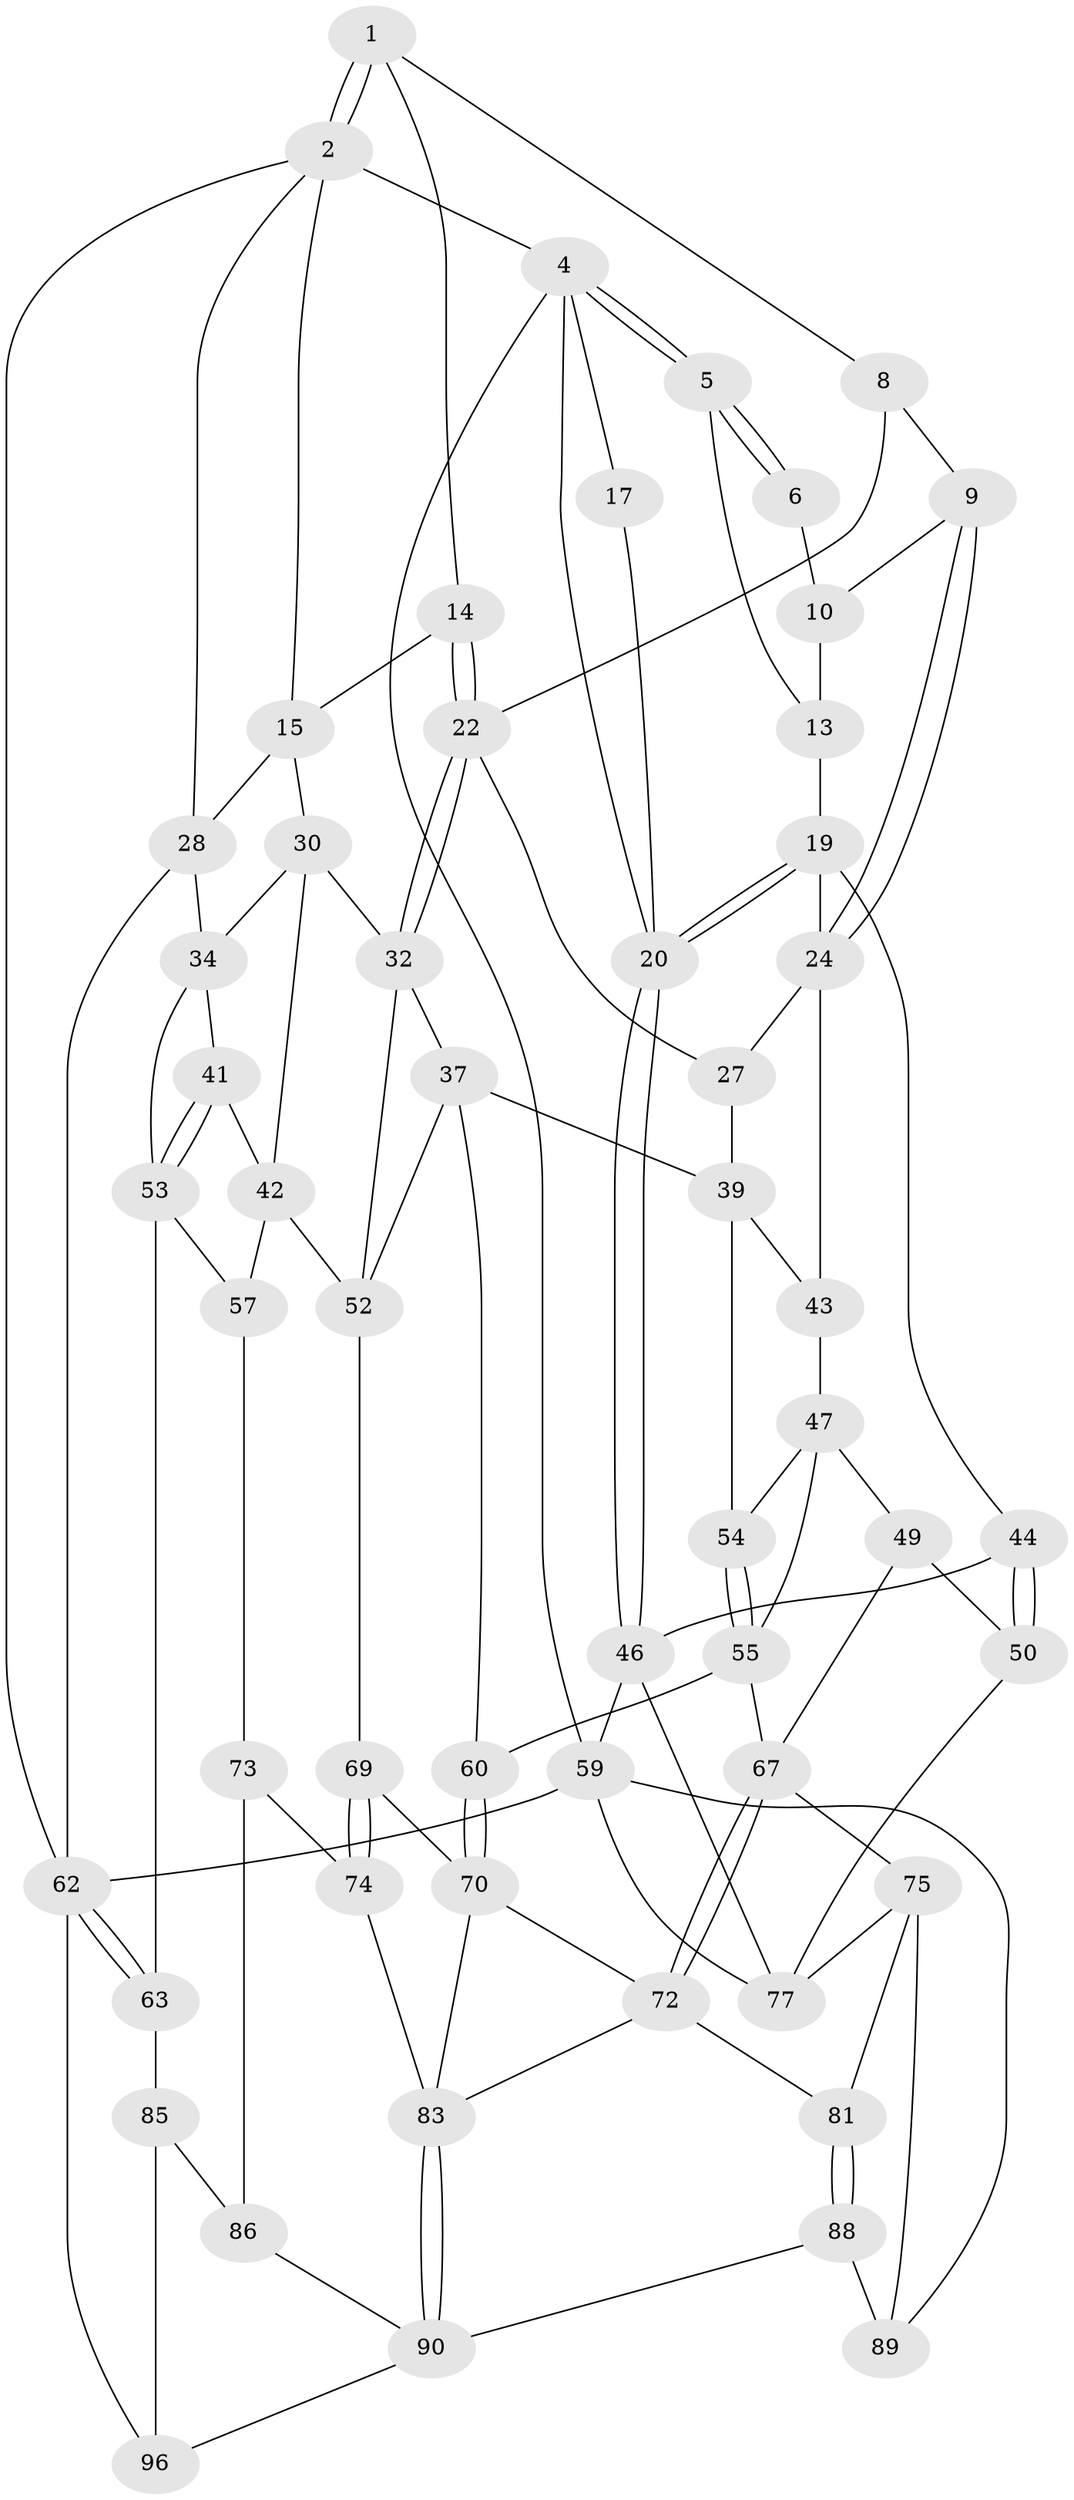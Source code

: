// original degree distribution, {3: 0.03125, 5: 0.5729166666666666, 6: 0.19791666666666666, 4: 0.19791666666666666}
// Generated by graph-tools (version 1.1) at 2025/42/03/06/25 10:42:28]
// undirected, 56 vertices, 116 edges
graph export_dot {
graph [start="1"]
  node [color=gray90,style=filled];
  1 [pos="+0.4554732939467636+0",super="+7"];
  2 [pos="+1+0",super="+3"];
  4 [pos="+0+0",super="+16"];
  5 [pos="+0+0",super="+12"];
  6 [pos="+0.273661977882725+0"];
  8 [pos="+0.3631136660693971+0.18692292102221825"];
  9 [pos="+0.310652211537775+0.20283940555006053"];
  10 [pos="+0.2918535702346612+0.19827767899067952",super="+11"];
  13 [pos="+0.11029986970342619+0.16255972263523571",super="+18"];
  14 [pos="+0.6522755248719381+0.2306726110278271"];
  15 [pos="+0.7490820705214868+0.19512483561466787",super="+29"];
  17 [pos="+0.08078099941516326+0.1678247202580221"];
  19 [pos="+0.14567094613435239+0.27468394471114976",super="+26"];
  20 [pos="+0+0.44423243227937104",super="+21"];
  22 [pos="+0.5873820874648185+0.33067201467725066",super="+23"];
  24 [pos="+0.34704621891971216+0.3300108476297963",super="+25"];
  27 [pos="+0.5007520863419801+0.38753660221349795"];
  28 [pos="+1+0.3391188832881916",super="+33"];
  30 [pos="+0.8470937871508621+0.3490158970215026",super="+31"];
  32 [pos="+0.6867908618842572+0.4756304932312514",super="+36"];
  34 [pos="+0.9883422546654276+0.5277468413135218",super="+35"];
  37 [pos="+0.5073940527760261+0.5974227087500299",super="+38"];
  39 [pos="+0.4778420599971318+0.5630552132909351",super="+40"];
  41 [pos="+0.7522946652850135+0.5066644528112607"];
  42 [pos="+0.7329601008608528+0.5100225182889027",super="+51"];
  43 [pos="+0.3346232199745372+0.4953196144318241"];
  44 [pos="+0.15261823643206412+0.5092637047974674",super="+45"];
  46 [pos="+0+0.4545275717388549",super="+58"];
  47 [pos="+0.3226667697487449+0.5303553927367758",super="+48"];
  49 [pos="+0.25014715849340613+0.6415181279715823"];
  50 [pos="+0.2005551941590867+0.6308559990199671",super="+65"];
  52 [pos="+0.6720403859457811+0.6609409093233478",super="+66"];
  53 [pos="+0.9067264462056315+0.581916000341094",super="+56"];
  54 [pos="+0.3650595596934222+0.5920656565207086"];
  55 [pos="+0.38438574186959956+0.650087624942835",super="+61"];
  57 [pos="+0.7605589621631056+0.6914019083152397"];
  59 [pos="+0+1",super="+94"];
  60 [pos="+0.48418842791054845+0.6016444388075651"];
  62 [pos="+1+0.800059771788241",super="+79"];
  63 [pos="+1+0.8058382322341019",super="+64"];
  67 [pos="+0.38306008930604607+0.7238610932330769",super="+68"];
  69 [pos="+0.5753838135224615+0.7482558090664185"];
  70 [pos="+0.49257739886513424+0.7546210236910894",super="+71"];
  72 [pos="+0.39181144321282996+0.7469523293939435",super="+80"];
  73 [pos="+0.7349477829222385+0.7236036688611686",super="+87"];
  74 [pos="+0.6079046870264467+0.7782979494717298",super="+82"];
  75 [pos="+0.2592340589315018+0.7867664410610608",super="+76"];
  77 [pos="+0.1387923878926368+0.8258730134136028",super="+78"];
  81 [pos="+0.335905809780448+0.8176717962947836"];
  83 [pos="+0.543723185613087+1",super="+84"];
  85 [pos="+0.8798864104996893+0.7824752593396713",super="+92"];
  86 [pos="+0.7554713402393123+0.9022198757536728"];
  88 [pos="+0.333804560448946+0.8860369679592004",super="+91"];
  89 [pos="+0.2329725941157731+0.882367850112004",super="+93"];
  90 [pos="+0.5463600300787931+1",super="+95"];
  96 [pos="+0.7063204808232406+1"];
  1 -- 2;
  1 -- 2;
  1 -- 8;
  1 -- 14;
  2 -- 15;
  2 -- 4;
  2 -- 28;
  2 -- 62;
  4 -- 5;
  4 -- 5;
  4 -- 59;
  4 -- 17;
  4 -- 20;
  5 -- 6;
  5 -- 6;
  5 -- 13;
  6 -- 10;
  8 -- 9;
  8 -- 22;
  9 -- 10;
  9 -- 24;
  9 -- 24;
  10 -- 13 [weight=2];
  13 -- 19;
  14 -- 15;
  14 -- 22;
  14 -- 22;
  15 -- 28;
  15 -- 30;
  17 -- 20;
  19 -- 20;
  19 -- 20;
  19 -- 24;
  19 -- 44;
  20 -- 46;
  20 -- 46;
  22 -- 32;
  22 -- 32;
  22 -- 27;
  24 -- 27;
  24 -- 43;
  27 -- 39;
  28 -- 34;
  28 -- 62;
  30 -- 32;
  30 -- 42;
  30 -- 34;
  32 -- 52;
  32 -- 37;
  34 -- 53;
  34 -- 41;
  37 -- 60;
  37 -- 39;
  37 -- 52;
  39 -- 54;
  39 -- 43;
  41 -- 42;
  41 -- 53;
  41 -- 53;
  42 -- 57;
  42 -- 52;
  43 -- 47;
  44 -- 50 [weight=2];
  44 -- 50;
  44 -- 46;
  46 -- 59;
  46 -- 77;
  47 -- 54;
  47 -- 49;
  47 -- 55;
  49 -- 50;
  49 -- 67;
  50 -- 77;
  52 -- 69;
  53 -- 57;
  53 -- 63;
  54 -- 55;
  54 -- 55;
  55 -- 67;
  55 -- 60;
  57 -- 73;
  59 -- 62;
  59 -- 89;
  59 -- 77;
  60 -- 70;
  60 -- 70;
  62 -- 63;
  62 -- 63;
  62 -- 96;
  63 -- 85 [weight=2];
  67 -- 72;
  67 -- 72;
  67 -- 75;
  69 -- 70;
  69 -- 74;
  69 -- 74;
  70 -- 72;
  70 -- 83;
  72 -- 81;
  72 -- 83;
  73 -- 74 [weight=2];
  73 -- 86;
  74 -- 83;
  75 -- 81;
  75 -- 89;
  75 -- 77;
  81 -- 88;
  81 -- 88;
  83 -- 90;
  83 -- 90;
  85 -- 86;
  85 -- 96;
  86 -- 90;
  88 -- 89 [weight=2];
  88 -- 90;
  90 -- 96;
}
